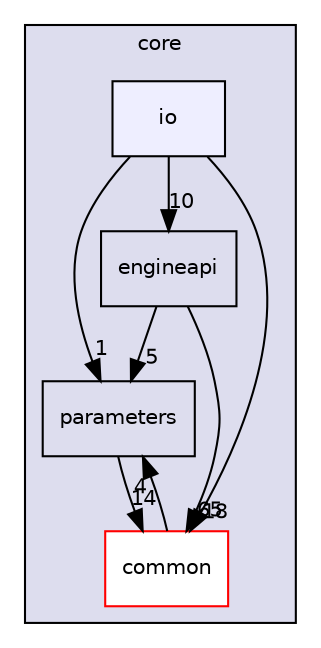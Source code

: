 digraph "platform/core/io" {
  compound=true
  node [ fontsize="10", fontname="Helvetica"];
  edge [ labelfontsize="10", labelfontname="Helvetica"];
  subgraph clusterdir_3066efc1f4040d52e90bf8a29ab3f16b {
    graph [ bgcolor="#ddddee", pencolor="black", label="core" fontname="Helvetica", fontsize="10", URL="dir_3066efc1f4040d52e90bf8a29ab3f16b.html"]
  dir_3d2cc925cecf2c51f0ec23dafde02774 [shape=box label="parameters" URL="dir_3d2cc925cecf2c51f0ec23dafde02774.html"];
  dir_669889d533271cab2fc24b0610c5e5c5 [shape=box label="engineapi" URL="dir_669889d533271cab2fc24b0610c5e5c5.html"];
  dir_ff47398fa61110350cc6863e3680f308 [shape=box label="common" fillcolor="white" style="filled" color="red" URL="dir_ff47398fa61110350cc6863e3680f308.html"];
  dir_1eb3b0b88ed1f70eb631f2227acc17ea [shape=box, label="io", style="filled", fillcolor="#eeeeff", pencolor="black", URL="dir_1eb3b0b88ed1f70eb631f2227acc17ea.html"];
  }
  dir_669889d533271cab2fc24b0610c5e5c5->dir_3d2cc925cecf2c51f0ec23dafde02774 [headlabel="5", labeldistance=1.5 headhref="dir_000069_000072.html"];
  dir_669889d533271cab2fc24b0610c5e5c5->dir_ff47398fa61110350cc6863e3680f308 [headlabel="65", labeldistance=1.5 headhref="dir_000069_000068.html"];
  dir_1eb3b0b88ed1f70eb631f2227acc17ea->dir_3d2cc925cecf2c51f0ec23dafde02774 [headlabel="1", labeldistance=1.5 headhref="dir_000070_000072.html"];
  dir_1eb3b0b88ed1f70eb631f2227acc17ea->dir_669889d533271cab2fc24b0610c5e5c5 [headlabel="10", labeldistance=1.5 headhref="dir_000070_000069.html"];
  dir_1eb3b0b88ed1f70eb631f2227acc17ea->dir_ff47398fa61110350cc6863e3680f308 [headlabel="18", labeldistance=1.5 headhref="dir_000070_000068.html"];
  dir_ff47398fa61110350cc6863e3680f308->dir_3d2cc925cecf2c51f0ec23dafde02774 [headlabel="4", labeldistance=1.5 headhref="dir_000068_000072.html"];
  dir_3d2cc925cecf2c51f0ec23dafde02774->dir_ff47398fa61110350cc6863e3680f308 [headlabel="14", labeldistance=1.5 headhref="dir_000072_000068.html"];
}
